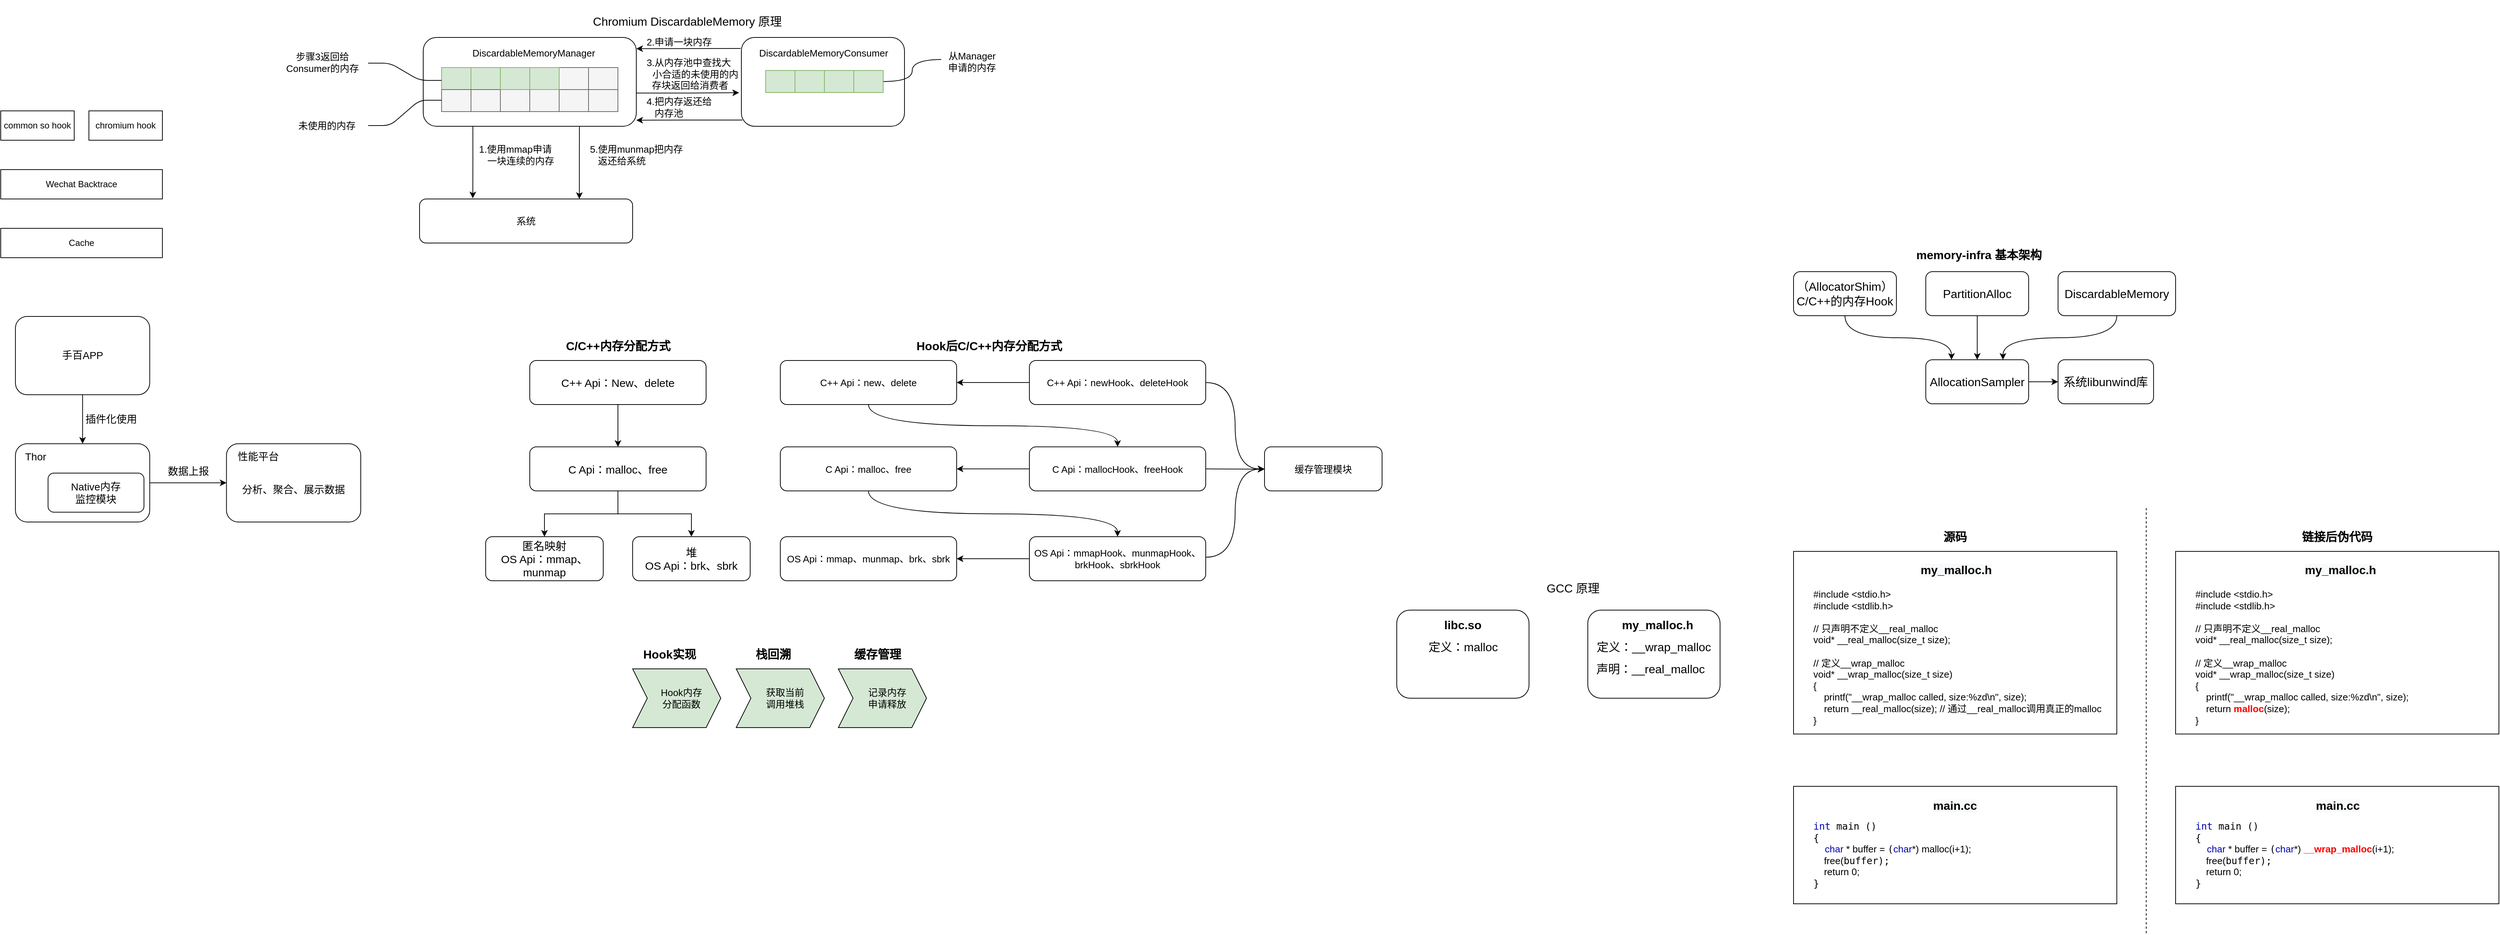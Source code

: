<mxfile version="13.9.9" type="device"><diagram id="ygAXoUKmb4n97n25YZql" name="第 1 页"><mxGraphModel dx="332" dy="210" grid="1" gridSize="10" guides="1" tooltips="1" connect="1" arrows="1" fold="1" page="1" pageScale="1" pageWidth="827" pageHeight="1169" math="0" shadow="0"><root><mxCell id="0"/><mxCell id="1" parent="0"/><mxCell id="Z7fLEayhW9dnhfxVIcKt-163" value="" style="rounded=0;whiteSpace=wrap;html=1;fontSize=16;align=center;" vertex="1" parent="1"><mxGeometry x="2800" y="840" width="440" height="248.75" as="geometry"/></mxCell><mxCell id="Z7fLEayhW9dnhfxVIcKt-1" value="Wechat Backtrace" style="rounded=0;whiteSpace=wrap;html=1;" vertex="1" parent="1"><mxGeometry x="360" y="320" width="220" height="40" as="geometry"/></mxCell><mxCell id="Z7fLEayhW9dnhfxVIcKt-2" value="common so hook" style="rounded=0;whiteSpace=wrap;html=1;" vertex="1" parent="1"><mxGeometry x="360" y="240" width="100" height="40" as="geometry"/></mxCell><mxCell id="Z7fLEayhW9dnhfxVIcKt-3" value="chromium hook" style="rounded=0;whiteSpace=wrap;html=1;" vertex="1" parent="1"><mxGeometry x="480" y="240" width="100" height="40" as="geometry"/></mxCell><mxCell id="Z7fLEayhW9dnhfxVIcKt-4" value="Cache" style="rounded=0;whiteSpace=wrap;html=1;" vertex="1" parent="1"><mxGeometry x="360" y="400" width="220" height="40" as="geometry"/></mxCell><mxCell id="Z7fLEayhW9dnhfxVIcKt-5" value="&lt;font style=&quot;font-size: 14px&quot;&gt;手百APP&lt;/font&gt;" style="rounded=1;whiteSpace=wrap;html=1;" vertex="1" parent="1"><mxGeometry x="380" y="520" width="182.778" height="106.667" as="geometry"/></mxCell><mxCell id="Z7fLEayhW9dnhfxVIcKt-6" value="" style="rounded=1;whiteSpace=wrap;html=1;" vertex="1" parent="1"><mxGeometry x="380" y="693.333" width="182.778" height="106.667" as="geometry"/></mxCell><mxCell id="Z7fLEayhW9dnhfxVIcKt-7" value="&lt;font style=&quot;font-size: 14px&quot;&gt;Thor&lt;/font&gt;" style="text;html=1;resizable=0;autosize=1;align=center;verticalAlign=middle;points=[];fillColor=none;strokeColor=none;rounded=0;" vertex="1" parent="1"><mxGeometry x="386.528" y="701.333" width="40" height="20" as="geometry"/></mxCell><mxCell id="Z7fLEayhW9dnhfxVIcKt-9" value="&lt;font style=&quot;font-size: 14px&quot;&gt;Native内存&lt;br&gt;监控模块&lt;/font&gt;" style="rounded=1;whiteSpace=wrap;html=1;" vertex="1" parent="1"><mxGeometry x="424.389" y="733.333" width="130.556" height="53.333" as="geometry"/></mxCell><mxCell id="Z7fLEayhW9dnhfxVIcKt-10" value="" style="endArrow=classic;html=1;exitX=0.5;exitY=1;exitDx=0;exitDy=0;" edge="1" parent="1" source="Z7fLEayhW9dnhfxVIcKt-5" target="Z7fLEayhW9dnhfxVIcKt-6"><mxGeometry x="380" y="520" width="50" height="50" as="geometry"><mxPoint x="706.389" y="346.667" as="sourcePoint"/><mxPoint x="771.667" y="280" as="targetPoint"/></mxGeometry></mxCell><mxCell id="Z7fLEayhW9dnhfxVIcKt-11" value="&lt;font style=&quot;font-size: 14px&quot;&gt;&lt;br&gt;分析、聚合、展示数据&lt;/font&gt;" style="rounded=1;whiteSpace=wrap;html=1;" vertex="1" parent="1"><mxGeometry x="667.222" y="693.333" width="182.778" height="106.667" as="geometry"/></mxCell><mxCell id="Z7fLEayhW9dnhfxVIcKt-12" value="" style="endArrow=classic;html=1;entryX=0;entryY=0.5;entryDx=0;entryDy=0;" edge="1" parent="1" target="Z7fLEayhW9dnhfxVIcKt-11"><mxGeometry x="380" y="520" width="50" height="50" as="geometry"><mxPoint x="562.778" y="746.667" as="sourcePoint"/><mxPoint x="484.444" y="706.667" as="targetPoint"/></mxGeometry></mxCell><mxCell id="Z7fLEayhW9dnhfxVIcKt-14" value="&lt;font style=&quot;font-size: 14px&quot;&gt;性能平台&lt;/font&gt;" style="text;html=1;resizable=0;autosize=1;align=center;verticalAlign=middle;points=[];fillColor=none;strokeColor=none;rounded=0;" vertex="1" parent="1"><mxGeometry x="675.278" y="701.333" width="70" height="20" as="geometry"/></mxCell><mxCell id="Z7fLEayhW9dnhfxVIcKt-15" value="&lt;font style=&quot;font-size: 14px&quot;&gt;插件化使用&lt;/font&gt;" style="text;html=1;resizable=0;autosize=1;align=center;verticalAlign=middle;points=[];fillColor=none;strokeColor=none;rounded=0;" vertex="1" parent="1"><mxGeometry x="465" y="650" width="90" height="20" as="geometry"/></mxCell><mxCell id="Z7fLEayhW9dnhfxVIcKt-16" value="&lt;span style=&quot;font-size: 14px&quot;&gt;数据上报&lt;/span&gt;" style="text;html=1;resizable=0;autosize=1;align=center;verticalAlign=middle;points=[];fillColor=none;strokeColor=none;rounded=0;" vertex="1" parent="1"><mxGeometry x="580" y="721.33" width="70" height="20" as="geometry"/></mxCell><mxCell id="Z7fLEayhW9dnhfxVIcKt-21" style="edgeStyle=orthogonalEdgeStyle;rounded=0;orthogonalLoop=1;jettySize=auto;html=1;exitX=0.5;exitY=1;exitDx=0;exitDy=0;" edge="1" parent="1" source="Z7fLEayhW9dnhfxVIcKt-18" target="Z7fLEayhW9dnhfxVIcKt-19"><mxGeometry relative="1" as="geometry"/></mxCell><mxCell id="Z7fLEayhW9dnhfxVIcKt-18" value="&lt;font style=&quot;font-size: 15px&quot;&gt;C++ Api：New、delete&lt;/font&gt;" style="rounded=1;whiteSpace=wrap;html=1;fontSize=13;" vertex="1" parent="1"><mxGeometry x="1080" y="580" width="240" height="60" as="geometry"/></mxCell><mxCell id="Z7fLEayhW9dnhfxVIcKt-22" style="edgeStyle=orthogonalEdgeStyle;rounded=0;orthogonalLoop=1;jettySize=auto;html=1;exitX=0.5;exitY=1;exitDx=0;exitDy=0;entryX=0.5;entryY=0;entryDx=0;entryDy=0;" edge="1" parent="1" source="Z7fLEayhW9dnhfxVIcKt-19" target="Z7fLEayhW9dnhfxVIcKt-20"><mxGeometry relative="1" as="geometry"/></mxCell><mxCell id="Z7fLEayhW9dnhfxVIcKt-19" value="&lt;font style=&quot;font-size: 15px&quot;&gt;C Api：malloc、free&lt;/font&gt;" style="rounded=1;whiteSpace=wrap;html=1;fontSize=13;" vertex="1" parent="1"><mxGeometry x="1080" y="697.66" width="240" height="60" as="geometry"/></mxCell><mxCell id="Z7fLEayhW9dnhfxVIcKt-20" value="&lt;font style=&quot;font-size: 15px&quot;&gt;匿名映射&lt;br&gt;OS Api：mmap、munmap&lt;/font&gt;" style="rounded=1;whiteSpace=wrap;html=1;fontSize=13;" vertex="1" parent="1"><mxGeometry x="1020" y="820" width="160" height="60" as="geometry"/></mxCell><mxCell id="Z7fLEayhW9dnhfxVIcKt-65" style="edgeStyle=orthogonalEdgeStyle;rounded=0;orthogonalLoop=1;jettySize=auto;html=1;exitX=0.233;exitY=0.995;exitDx=0;exitDy=0;entryX=0.25;entryY=-0.015;entryDx=0;entryDy=0;fontSize=13;exitPerimeter=0;entryPerimeter=0;" edge="1" parent="1" source="Z7fLEayhW9dnhfxVIcKt-23" target="Z7fLEayhW9dnhfxVIcKt-63"><mxGeometry relative="1" as="geometry"><Array as="points"><mxPoint x="1003" y="311"/><mxPoint x="1003" y="311"/></Array></mxGeometry></mxCell><mxCell id="Z7fLEayhW9dnhfxVIcKt-68" style="edgeStyle=orthogonalEdgeStyle;rounded=0;orthogonalLoop=1;jettySize=auto;html=1;exitX=1;exitY=0.75;exitDx=0;exitDy=0;entryX=-0.014;entryY=0.622;entryDx=0;entryDy=0;fontSize=13;entryPerimeter=0;" edge="1" parent="1" target="Z7fLEayhW9dnhfxVIcKt-56"><mxGeometry relative="1" as="geometry"><mxPoint x="1225" y="215.75" as="sourcePoint"/><mxPoint x="1360" y="215.75" as="targetPoint"/><Array as="points"><mxPoint x="1297" y="216"/></Array></mxGeometry></mxCell><mxCell id="Z7fLEayhW9dnhfxVIcKt-23" value="" style="rounded=1;whiteSpace=wrap;html=1;fontSize=13;" vertex="1" parent="1"><mxGeometry x="935" y="140" width="290" height="121" as="geometry"/></mxCell><mxCell id="Z7fLEayhW9dnhfxVIcKt-24" value="DiscardableMemoryManager" style="text;html=1;resizable=0;autosize=1;align=center;verticalAlign=middle;points=[];fillColor=none;strokeColor=none;rounded=0;fontSize=13;" vertex="1" parent="1"><mxGeometry x="995" y="151" width="180" height="20" as="geometry"/></mxCell><mxCell id="Z7fLEayhW9dnhfxVIcKt-27" value="" style="group;strokeColor=#82b366;fillColor=#d5e8d4;container=0;" vertex="1" connectable="0" parent="1"><mxGeometry x="960" y="181" width="80" height="30" as="geometry"/></mxCell><mxCell id="Z7fLEayhW9dnhfxVIcKt-28" value="" style="group" vertex="1" connectable="0" parent="1"><mxGeometry x="960" y="181" width="80" height="60" as="geometry"/></mxCell><mxCell id="Z7fLEayhW9dnhfxVIcKt-25" value="" style="rounded=0;whiteSpace=wrap;html=1;fontSize=13;fillColor=#d5e8d4;strokeColor=#82b366;" vertex="1" parent="Z7fLEayhW9dnhfxVIcKt-28"><mxGeometry width="40" height="30" as="geometry"/></mxCell><mxCell id="Z7fLEayhW9dnhfxVIcKt-26" value="" style="rounded=0;whiteSpace=wrap;html=1;fontSize=13;fillColor=#d5e8d4;strokeColor=#82b366;" vertex="1" parent="Z7fLEayhW9dnhfxVIcKt-28"><mxGeometry x="40" width="40" height="30" as="geometry"/></mxCell><mxCell id="Z7fLEayhW9dnhfxVIcKt-38" value="" style="rounded=0;whiteSpace=wrap;html=1;fontSize=13;fillColor=#d5e8d4;strokeColor=#82b366;" vertex="1" parent="Z7fLEayhW9dnhfxVIcKt-28"><mxGeometry y="30" width="40" height="30" as="geometry"/></mxCell><mxCell id="Z7fLEayhW9dnhfxVIcKt-29" value="" style="group;fillColor=#d5e8d4;strokeColor=#82b366;container=0;" vertex="1" connectable="0" parent="1"><mxGeometry x="1040" y="181" width="80" height="30" as="geometry"/></mxCell><mxCell id="Z7fLEayhW9dnhfxVIcKt-32" value="" style="group;fillColor=#f5f5f5;strokeColor=#666666;fontColor=#333333;" vertex="1" connectable="0" parent="1"><mxGeometry x="1120" y="181" width="80" height="30" as="geometry"/></mxCell><mxCell id="Z7fLEayhW9dnhfxVIcKt-33" value="" style="rounded=0;whiteSpace=wrap;html=1;fontSize=13;fillColor=#f5f5f5;strokeColor=#666666;fontColor=#333333;" vertex="1" parent="Z7fLEayhW9dnhfxVIcKt-32"><mxGeometry width="40" height="30" as="geometry"/></mxCell><mxCell id="Z7fLEayhW9dnhfxVIcKt-34" value="" style="rounded=0;whiteSpace=wrap;html=1;fontSize=13;fillColor=#f5f5f5;strokeColor=#666666;fontColor=#333333;" vertex="1" parent="Z7fLEayhW9dnhfxVIcKt-32"><mxGeometry x="40" width="40" height="30" as="geometry"/></mxCell><mxCell id="Z7fLEayhW9dnhfxVIcKt-37" value="" style="group;fillColor=#f5f5f5;strokeColor=#666666;fontColor=#333333;" vertex="1" connectable="0" parent="1"><mxGeometry x="960" y="211" width="80" height="30" as="geometry"/></mxCell><mxCell id="Z7fLEayhW9dnhfxVIcKt-39" value="" style="rounded=0;whiteSpace=wrap;html=1;fontSize=13;fillColor=#d5e8d4;strokeColor=#82b366;" vertex="1" parent="Z7fLEayhW9dnhfxVIcKt-37"><mxGeometry x="40" width="40" height="30" as="geometry"/></mxCell><mxCell id="Z7fLEayhW9dnhfxVIcKt-47" value="" style="group;fillColor=#f5f5f5;strokeColor=#666666;fontColor=#333333;" vertex="1" connectable="0" parent="1"><mxGeometry x="1040" y="211" width="80" height="30" as="geometry"/></mxCell><mxCell id="Z7fLEayhW9dnhfxVIcKt-48" value="" style="rounded=0;whiteSpace=wrap;html=1;fontSize=13;fillColor=#f5f5f5;strokeColor=#666666;fontColor=#333333;" vertex="1" parent="Z7fLEayhW9dnhfxVIcKt-47"><mxGeometry x="40" width="40" height="30" as="geometry"/></mxCell><mxCell id="Z7fLEayhW9dnhfxVIcKt-49" value="" style="group" vertex="1" connectable="0" parent="1"><mxGeometry x="1080" y="211" width="80" height="30" as="geometry"/></mxCell><mxCell id="Z7fLEayhW9dnhfxVIcKt-50" value="" style="rounded=0;whiteSpace=wrap;html=1;fontSize=13;fillColor=#d5e8d4;strokeColor=#82b366;" vertex="1" parent="Z7fLEayhW9dnhfxVIcKt-49"><mxGeometry x="40" width="40" height="30" as="geometry"/></mxCell><mxCell id="Z7fLEayhW9dnhfxVIcKt-51" value="" style="group;fillColor=#f5f5f5;strokeColor=#666666;fontColor=#333333;" vertex="1" connectable="0" parent="1"><mxGeometry x="1120" y="211" width="80" height="30" as="geometry"/></mxCell><mxCell id="Z7fLEayhW9dnhfxVIcKt-52" value="" style="rounded=0;whiteSpace=wrap;html=1;fontSize=13;fillColor=#f5f5f5;strokeColor=#666666;fontColor=#333333;" vertex="1" parent="Z7fLEayhW9dnhfxVIcKt-51"><mxGeometry x="40" width="40" height="30" as="geometry"/></mxCell><mxCell id="Z7fLEayhW9dnhfxVIcKt-53" value="" style="group;fillColor=#f5f5f5;strokeColor=#666666;fontColor=#333333;" vertex="1" connectable="0" parent="1"><mxGeometry x="1000" y="211" width="80" height="30" as="geometry"/></mxCell><mxCell id="Z7fLEayhW9dnhfxVIcKt-54" value="" style="rounded=0;whiteSpace=wrap;html=1;fontSize=13;fillColor=#f5f5f5;strokeColor=#666666;fontColor=#333333;" vertex="1" parent="Z7fLEayhW9dnhfxVIcKt-53"><mxGeometry x="40" width="40" height="30" as="geometry"/></mxCell><mxCell id="Z7fLEayhW9dnhfxVIcKt-67" style="edgeStyle=orthogonalEdgeStyle;rounded=0;orthogonalLoop=1;jettySize=auto;html=1;entryX=1;entryY=0.25;entryDx=0;entryDy=0;fontSize=13;" edge="1" parent="1"><mxGeometry relative="1" as="geometry"><mxPoint x="1367" y="155" as="sourcePoint"/><mxPoint x="1225" y="155.25" as="targetPoint"/><Array as="points"><mxPoint x="1225" y="155"/></Array></mxGeometry></mxCell><mxCell id="Z7fLEayhW9dnhfxVIcKt-73" style="edgeStyle=orthogonalEdgeStyle;rounded=0;orthogonalLoop=1;jettySize=auto;html=1;exitX=0.006;exitY=0.93;exitDx=0;exitDy=0;entryX=1;entryY=0.75;entryDx=0;entryDy=0;fontSize=13;exitPerimeter=0;" edge="1" parent="1" source="Z7fLEayhW9dnhfxVIcKt-56"><mxGeometry relative="1" as="geometry"><mxPoint x="1361" y="252.75" as="sourcePoint"/><mxPoint x="1225" y="252.75" as="targetPoint"/><Array as="points"><mxPoint x="1297" y="253"/></Array></mxGeometry></mxCell><mxCell id="Z7fLEayhW9dnhfxVIcKt-56" value="" style="rounded=1;whiteSpace=wrap;html=1;fontSize=13;" vertex="1" parent="1"><mxGeometry x="1368" y="140" width="222" height="121" as="geometry"/></mxCell><mxCell id="Z7fLEayhW9dnhfxVIcKt-30" value="" style="rounded=0;whiteSpace=wrap;html=1;fontSize=13;fillColor=#d5e8d4;strokeColor=#82b366;" vertex="1" parent="1"><mxGeometry x="1040" y="181" width="40" height="30" as="geometry"/></mxCell><mxCell id="Z7fLEayhW9dnhfxVIcKt-31" value="" style="rounded=0;whiteSpace=wrap;html=1;fontSize=13;fillColor=#d5e8d4;strokeColor=#82b366;" vertex="1" parent="1"><mxGeometry x="1080" y="181" width="40" height="30" as="geometry"/></mxCell><mxCell id="Z7fLEayhW9dnhfxVIcKt-76" style="edgeStyle=orthogonalEdgeStyle;rounded=0;orthogonalLoop=1;jettySize=auto;html=1;exitX=0.75;exitY=0;exitDx=0;exitDy=0;entryX=0.733;entryY=1.005;entryDx=0;entryDy=0;entryPerimeter=0;fontSize=13;endArrow=none;endFill=0;startArrow=classic;startFill=1;" edge="1" parent="1" source="Z7fLEayhW9dnhfxVIcKt-63" target="Z7fLEayhW9dnhfxVIcKt-23"><mxGeometry relative="1" as="geometry"/></mxCell><mxCell id="Z7fLEayhW9dnhfxVIcKt-63" value="系统" style="rounded=1;whiteSpace=wrap;html=1;fontSize=13;" vertex="1" parent="1"><mxGeometry x="930" y="360" width="290" height="60" as="geometry"/></mxCell><mxCell id="Z7fLEayhW9dnhfxVIcKt-66" value="1.&lt;span style=&quot;text-align: left&quot;&gt;使用mmap申请&lt;br&gt;&amp;nbsp; &amp;nbsp; 一块连续的内存&lt;/span&gt;" style="text;html=1;resizable=0;autosize=1;align=center;verticalAlign=middle;points=[];fillColor=none;strokeColor=none;rounded=0;fontSize=13;" vertex="1" parent="1"><mxGeometry x="1000" y="280" width="120" height="40" as="geometry"/></mxCell><mxCell id="Z7fLEayhW9dnhfxVIcKt-69" value="2.申请一块内存" style="text;html=1;resizable=0;autosize=1;align=center;verticalAlign=middle;points=[];fillColor=none;strokeColor=none;rounded=0;fontSize=13;" vertex="1" parent="1"><mxGeometry x="1233" y="136" width="100" height="20" as="geometry"/></mxCell><mxCell id="Z7fLEayhW9dnhfxVIcKt-71" value="DiscardableMemoryConsumer" style="text;html=1;strokeColor=none;fillColor=none;align=center;verticalAlign=middle;whiteSpace=wrap;rounded=0;fontSize=13;" vertex="1" parent="1"><mxGeometry x="1460" y="151" width="40" height="20" as="geometry"/></mxCell><mxCell id="Z7fLEayhW9dnhfxVIcKt-72" value="3.从内存池中查找大&lt;br&gt;&amp;nbsp; &amp;nbsp; &amp;nbsp;小合适的未使用的内&lt;br&gt;&amp;nbsp;存块返回给消费者" style="text;html=1;resizable=0;autosize=1;align=center;verticalAlign=middle;points=[];fillColor=none;strokeColor=none;rounded=0;fontSize=13;" vertex="1" parent="1"><mxGeometry x="1221" y="165" width="150" height="50" as="geometry"/></mxCell><mxCell id="Z7fLEayhW9dnhfxVIcKt-75" value="4.把内存返还给&lt;br&gt;&amp;nbsp; &amp;nbsp;内存池" style="text;html=1;strokeColor=none;fillColor=none;align=left;verticalAlign=middle;whiteSpace=wrap;rounded=0;fontSize=13;" vertex="1" parent="1"><mxGeometry x="1237" y="220" width="130" height="30" as="geometry"/></mxCell><mxCell id="Z7fLEayhW9dnhfxVIcKt-77" value="5.&lt;span&gt;使用munmap把内存&lt;br&gt;&amp;nbsp; &amp;nbsp;返还给系统&lt;br&gt;&lt;/span&gt;" style="text;html=1;resizable=0;autosize=1;align=left;verticalAlign=middle;points=[];fillColor=none;strokeColor=none;rounded=0;fontSize=13;" vertex="1" parent="1"><mxGeometry x="1160" y="280" width="140" height="40" as="geometry"/></mxCell><mxCell id="Z7fLEayhW9dnhfxVIcKt-78" value="" style="endArrow=none;html=1;fontSize=13;entryX=0;entryY=0.75;entryDx=0;entryDy=0;edgeStyle=entityRelationEdgeStyle;" edge="1" parent="1"><mxGeometry width="50" height="50" relative="1" as="geometry"><mxPoint x="860" y="175" as="sourcePoint"/><mxPoint x="960" y="198.5" as="targetPoint"/></mxGeometry></mxCell><mxCell id="Z7fLEayhW9dnhfxVIcKt-79" value="步骤3返回给Consumer的内存" style="text;html=1;strokeColor=none;fillColor=none;align=center;verticalAlign=middle;whiteSpace=wrap;rounded=0;fontSize=13;" vertex="1" parent="1"><mxGeometry x="743" y="164" width="110" height="20" as="geometry"/></mxCell><mxCell id="Z7fLEayhW9dnhfxVIcKt-81" value="" style="endArrow=none;html=1;fontSize=13;edgeStyle=entityRelationEdgeStyle;" edge="1" parent="1"><mxGeometry width="50" height="50" relative="1" as="geometry"><mxPoint x="860" y="260" as="sourcePoint"/><mxPoint x="960" y="225.5" as="targetPoint"/></mxGeometry></mxCell><mxCell id="Z7fLEayhW9dnhfxVIcKt-82" value="未使用的内存" style="text;html=1;strokeColor=none;fillColor=none;align=center;verticalAlign=middle;whiteSpace=wrap;rounded=0;fontSize=13;" vertex="1" parent="1"><mxGeometry x="749" y="250" width="110" height="20" as="geometry"/></mxCell><mxCell id="Z7fLEayhW9dnhfxVIcKt-89" value="" style="endArrow=none;html=1;fontSize=13;entryX=1;entryY=0.5;entryDx=0;entryDy=0;edgeStyle=orthogonalEdgeStyle;elbow=vertical;curved=1;" edge="1" parent="1" target="Z7fLEayhW9dnhfxVIcKt-86"><mxGeometry width="50" height="50" relative="1" as="geometry"><mxPoint x="1640" y="170" as="sourcePoint"/><mxPoint x="1260" y="250" as="targetPoint"/></mxGeometry></mxCell><mxCell id="Z7fLEayhW9dnhfxVIcKt-83" value="" style="rounded=0;whiteSpace=wrap;html=1;fontSize=13;fillColor=#d5e8d4;strokeColor=#82b366;" vertex="1" parent="1"><mxGeometry x="1401" y="185" width="40" height="30" as="geometry"/></mxCell><mxCell id="Z7fLEayhW9dnhfxVIcKt-84" value="" style="rounded=0;whiteSpace=wrap;html=1;fontSize=13;fillColor=#d5e8d4;strokeColor=#82b366;" vertex="1" parent="1"><mxGeometry x="1441" y="185" width="40" height="30" as="geometry"/></mxCell><mxCell id="Z7fLEayhW9dnhfxVIcKt-85" value="" style="rounded=0;whiteSpace=wrap;html=1;fontSize=13;fillColor=#d5e8d4;strokeColor=#82b366;" vertex="1" parent="1"><mxGeometry x="1481" y="185" width="40" height="30" as="geometry"/></mxCell><mxCell id="Z7fLEayhW9dnhfxVIcKt-86" value="" style="rounded=0;whiteSpace=wrap;html=1;fontSize=13;fillColor=#d5e8d4;strokeColor=#82b366;" vertex="1" parent="1"><mxGeometry x="1521" y="185" width="40" height="30" as="geometry"/></mxCell><mxCell id="Z7fLEayhW9dnhfxVIcKt-90" value="从Manager&lt;br&gt;申请的内存" style="text;html=1;strokeColor=none;fillColor=none;align=center;verticalAlign=middle;whiteSpace=wrap;rounded=0;fontSize=13;" vertex="1" parent="1"><mxGeometry x="1634" y="163" width="96" height="20" as="geometry"/></mxCell><mxCell id="Z7fLEayhW9dnhfxVIcKt-102" style="edgeStyle=orthogonalEdgeStyle;curved=1;rounded=0;orthogonalLoop=1;jettySize=auto;html=1;exitX=0.5;exitY=1;exitDx=0;exitDy=0;startArrow=none;startFill=0;endArrow=classic;endFill=1;fontSize=13;" edge="1" parent="1" source="Z7fLEayhW9dnhfxVIcKt-93" target="Z7fLEayhW9dnhfxVIcKt-98"><mxGeometry relative="1" as="geometry"/></mxCell><mxCell id="Z7fLEayhW9dnhfxVIcKt-93" value="C++ Api：new、delete" style="rounded=1;whiteSpace=wrap;html=1;fontSize=13;" vertex="1" parent="1"><mxGeometry x="1421" y="580" width="240" height="60" as="geometry"/></mxCell><mxCell id="Z7fLEayhW9dnhfxVIcKt-104" style="edgeStyle=orthogonalEdgeStyle;curved=1;rounded=0;orthogonalLoop=1;jettySize=auto;html=1;exitX=0.5;exitY=1;exitDx=0;exitDy=0;startArrow=none;startFill=0;endArrow=classic;endFill=1;fontSize=13;" edge="1" parent="1" source="Z7fLEayhW9dnhfxVIcKt-95" target="Z7fLEayhW9dnhfxVIcKt-99"><mxGeometry relative="1" as="geometry"/></mxCell><mxCell id="Z7fLEayhW9dnhfxVIcKt-95" value="C Api：malloc、free" style="rounded=1;whiteSpace=wrap;html=1;fontSize=13;" vertex="1" parent="1"><mxGeometry x="1421" y="697.66" width="240" height="60" as="geometry"/></mxCell><mxCell id="Z7fLEayhW9dnhfxVIcKt-96" value="OS Api：mmap、munmap、brk、sbrk" style="rounded=1;whiteSpace=wrap;html=1;fontSize=13;" vertex="1" parent="1"><mxGeometry x="1421" y="820" width="240" height="60" as="geometry"/></mxCell><mxCell id="Z7fLEayhW9dnhfxVIcKt-101" style="edgeStyle=orthogonalEdgeStyle;curved=1;rounded=0;orthogonalLoop=1;jettySize=auto;html=1;exitX=0;exitY=0.5;exitDx=0;exitDy=0;startArrow=none;startFill=0;endArrow=classic;endFill=1;fontSize=13;entryX=1;entryY=0.5;entryDx=0;entryDy=0;" edge="1" parent="1" source="Z7fLEayhW9dnhfxVIcKt-97" target="Z7fLEayhW9dnhfxVIcKt-93"><mxGeometry relative="1" as="geometry"><mxPoint x="1700" y="616" as="targetPoint"/></mxGeometry></mxCell><mxCell id="Z7fLEayhW9dnhfxVIcKt-189" style="edgeStyle=orthogonalEdgeStyle;curved=1;rounded=0;orthogonalLoop=1;jettySize=auto;html=1;exitX=1;exitY=0.5;exitDx=0;exitDy=0;entryX=0;entryY=0.5;entryDx=0;entryDy=0;startArrow=none;startFill=0;endArrow=classic;endFill=1;fontSize=16;" edge="1" parent="1" source="Z7fLEayhW9dnhfxVIcKt-97" target="Z7fLEayhW9dnhfxVIcKt-188"><mxGeometry relative="1" as="geometry"/></mxCell><mxCell id="Z7fLEayhW9dnhfxVIcKt-97" value="C++ Api：newHook、deleteHook" style="rounded=1;whiteSpace=wrap;html=1;fontSize=13;" vertex="1" parent="1"><mxGeometry x="1760" y="580" width="240" height="60" as="geometry"/></mxCell><mxCell id="Z7fLEayhW9dnhfxVIcKt-103" style="edgeStyle=orthogonalEdgeStyle;curved=1;rounded=0;orthogonalLoop=1;jettySize=auto;html=1;exitX=0;exitY=0.5;exitDx=0;exitDy=0;entryX=1;entryY=0.5;entryDx=0;entryDy=0;startArrow=none;startFill=0;endArrow=classic;endFill=1;fontSize=13;" edge="1" parent="1" source="Z7fLEayhW9dnhfxVIcKt-98" target="Z7fLEayhW9dnhfxVIcKt-95"><mxGeometry relative="1" as="geometry"/></mxCell><mxCell id="Z7fLEayhW9dnhfxVIcKt-190" style="edgeStyle=orthogonalEdgeStyle;curved=1;rounded=0;orthogonalLoop=1;jettySize=auto;html=1;exitX=1;exitY=0.5;exitDx=0;exitDy=0;startArrow=none;startFill=0;endArrow=classic;endFill=1;fontSize=16;" edge="1" parent="1" source="Z7fLEayhW9dnhfxVIcKt-98"><mxGeometry relative="1" as="geometry"><mxPoint x="2080" y="728" as="targetPoint"/></mxGeometry></mxCell><mxCell id="Z7fLEayhW9dnhfxVIcKt-98" value="C Api：mallocHook、freeHook" style="rounded=1;whiteSpace=wrap;html=1;fontSize=13;" vertex="1" parent="1"><mxGeometry x="1760" y="697.66" width="240" height="60" as="geometry"/></mxCell><mxCell id="Z7fLEayhW9dnhfxVIcKt-105" style="edgeStyle=orthogonalEdgeStyle;curved=1;rounded=0;orthogonalLoop=1;jettySize=auto;html=1;exitX=0;exitY=0.5;exitDx=0;exitDy=0;entryX=1;entryY=0.5;entryDx=0;entryDy=0;startArrow=none;startFill=0;endArrow=classic;endFill=1;fontSize=13;" edge="1" parent="1" source="Z7fLEayhW9dnhfxVIcKt-99" target="Z7fLEayhW9dnhfxVIcKt-96"><mxGeometry relative="1" as="geometry"/></mxCell><mxCell id="Z7fLEayhW9dnhfxVIcKt-191" style="edgeStyle=orthogonalEdgeStyle;rounded=0;orthogonalLoop=1;jettySize=auto;html=1;exitX=1;exitY=0.5;exitDx=0;exitDy=0;startArrow=none;startFill=0;endArrow=classic;endFill=1;fontSize=16;curved=1;entryX=0;entryY=0.539;entryDx=0;entryDy=0;entryPerimeter=0;" edge="1" parent="1"><mxGeometry relative="1" as="geometry"><mxPoint x="2080" y="728.0" as="targetPoint"/><mxPoint x="2000" y="848" as="sourcePoint"/><Array as="points"><mxPoint x="2040" y="848"/><mxPoint x="2040" y="728"/></Array></mxGeometry></mxCell><mxCell id="Z7fLEayhW9dnhfxVIcKt-99" value="OS Api：mmapHook、munmapHook、brkHook、sbrkHook" style="rounded=1;whiteSpace=wrap;html=1;fontSize=13;" vertex="1" parent="1"><mxGeometry x="1760" y="820" width="240" height="60" as="geometry"/></mxCell><mxCell id="Z7fLEayhW9dnhfxVIcKt-109" value="&lt;br&gt;C/C++内存分配方式" style="text;html=1;resizable=0;autosize=1;align=center;verticalAlign=middle;points=[];fillColor=none;strokeColor=none;rounded=0;fontSize=16;fontStyle=1" vertex="1" parent="1"><mxGeometry x="1120" y="530" width="160" height="40" as="geometry"/></mxCell><mxCell id="Z7fLEayhW9dnhfxVIcKt-110" value="Hook后C/C++内存分配方式" style="text;html=1;resizable=0;autosize=1;align=center;verticalAlign=middle;points=[];fillColor=none;strokeColor=none;rounded=0;fontSize=16;fontStyle=1" vertex="1" parent="1"><mxGeometry x="1600" y="550" width="210" height="20" as="geometry"/></mxCell><mxCell id="Z7fLEayhW9dnhfxVIcKt-118" value="" style="group" vertex="1" connectable="0" parent="1"><mxGeometry x="1220" y="1000" width="400" height="80" as="geometry"/></mxCell><mxCell id="Z7fLEayhW9dnhfxVIcKt-112" value="" style="shape=step;perimeter=stepPerimeter;whiteSpace=wrap;html=1;fixedSize=1;fillColor=#D5E8D4;fontSize=13;align=left;" vertex="1" parent="Z7fLEayhW9dnhfxVIcKt-118"><mxGeometry width="120" height="80" as="geometry"/></mxCell><mxCell id="Z7fLEayhW9dnhfxVIcKt-113" value="Hook内存&lt;br&gt;分配函数" style="text;html=1;resizable=0;autosize=1;align=center;verticalAlign=middle;points=[];fillColor=none;strokeColor=none;rounded=0;fontSize=13;" vertex="1" parent="Z7fLEayhW9dnhfxVIcKt-118"><mxGeometry x="31" y="20" width="70" height="40" as="geometry"/></mxCell><mxCell id="Z7fLEayhW9dnhfxVIcKt-114" value="" style="shape=step;perimeter=stepPerimeter;whiteSpace=wrap;html=1;fixedSize=1;fillColor=#D5E8D4;fontSize=13;align=left;" vertex="1" parent="Z7fLEayhW9dnhfxVIcKt-118"><mxGeometry x="141" width="120" height="80" as="geometry"/></mxCell><mxCell id="Z7fLEayhW9dnhfxVIcKt-115" value="获取当前&lt;br&gt;调用堆栈" style="text;html=1;resizable=0;autosize=1;align=center;verticalAlign=middle;points=[];fillColor=none;strokeColor=none;rounded=0;fontSize=13;" vertex="1" parent="Z7fLEayhW9dnhfxVIcKt-118"><mxGeometry x="172" y="20" width="70" height="40" as="geometry"/></mxCell><mxCell id="Z7fLEayhW9dnhfxVIcKt-116" value="" style="shape=step;perimeter=stepPerimeter;whiteSpace=wrap;html=1;fixedSize=1;fillColor=#D5E8D4;fontSize=13;align=left;" vertex="1" parent="Z7fLEayhW9dnhfxVIcKt-118"><mxGeometry x="280" width="120" height="80" as="geometry"/></mxCell><mxCell id="Z7fLEayhW9dnhfxVIcKt-117" value="记录内存&lt;br&gt;申请释放" style="text;html=1;resizable=0;autosize=1;align=center;verticalAlign=middle;points=[];fillColor=none;strokeColor=none;rounded=0;fontSize=13;" vertex="1" parent="Z7fLEayhW9dnhfxVIcKt-118"><mxGeometry x="311" y="20" width="70" height="40" as="geometry"/></mxCell><mxCell id="Z7fLEayhW9dnhfxVIcKt-121" value="&lt;font style=&quot;font-size: 15px&quot;&gt;堆&lt;br&gt;OS Api：&lt;span style=&quot;font-family: &amp;#34;helvetica&amp;#34;&quot;&gt;brk、sbrk&lt;/span&gt;&lt;/font&gt;" style="rounded=1;whiteSpace=wrap;html=1;fontSize=13;" vertex="1" parent="1"><mxGeometry x="1220" y="820" width="160" height="60" as="geometry"/></mxCell><mxCell id="Z7fLEayhW9dnhfxVIcKt-122" style="edgeStyle=orthogonalEdgeStyle;rounded=0;orthogonalLoop=1;jettySize=auto;html=1;exitX=0.5;exitY=1;exitDx=0;exitDy=0;entryX=0.5;entryY=0;entryDx=0;entryDy=0;" edge="1" parent="1" source="Z7fLEayhW9dnhfxVIcKt-19" target="Z7fLEayhW9dnhfxVIcKt-121"><mxGeometry relative="1" as="geometry"><mxPoint x="1210" y="767.66" as="sourcePoint"/><mxPoint x="1090" y="830" as="targetPoint"/></mxGeometry></mxCell><mxCell id="Z7fLEayhW9dnhfxVIcKt-123" value="&lt;br&gt;Hook实现" style="text;html=1;resizable=0;autosize=1;align=center;verticalAlign=middle;points=[];fillColor=none;strokeColor=none;rounded=0;fontSize=16;fontStyle=1" vertex="1" parent="1"><mxGeometry x="1225" y="950" width="90" height="40" as="geometry"/></mxCell><mxCell id="Z7fLEayhW9dnhfxVIcKt-124" value="&lt;br&gt;栈回溯" style="text;html=1;resizable=0;autosize=1;align=center;verticalAlign=middle;points=[];fillColor=none;strokeColor=none;rounded=0;fontSize=16;fontStyle=1" vertex="1" parent="1"><mxGeometry x="1381" y="950" width="60" height="40" as="geometry"/></mxCell><mxCell id="Z7fLEayhW9dnhfxVIcKt-125" value="缓存管理" style="text;html=1;resizable=0;autosize=1;align=center;verticalAlign=middle;points=[];fillColor=none;strokeColor=none;rounded=0;fontSize=16;fontStyle=1" vertex="1" parent="1"><mxGeometry x="1513" y="970" width="80" height="20" as="geometry"/></mxCell><mxCell id="Z7fLEayhW9dnhfxVIcKt-127" value="&amp;nbsp;" style="text;html=1;strokeColor=none;fillColor=none;align=center;verticalAlign=middle;whiteSpace=wrap;rounded=0;fontSize=16;" vertex="1" parent="1"><mxGeometry x="1181" y="880" width="40" height="20" as="geometry"/></mxCell><mxCell id="Z7fLEayhW9dnhfxVIcKt-128" value="&lt;br&gt;Chromium DiscardableMemory 原理" style="text;html=1;strokeColor=none;fillColor=none;align=center;verticalAlign=middle;whiteSpace=wrap;rounded=0;fontSize=16;" vertex="1" parent="1"><mxGeometry x="1160" y="98" width="269" height="20" as="geometry"/></mxCell><mxCell id="Z7fLEayhW9dnhfxVIcKt-129" value="&amp;nbsp;" style="text;html=1;strokeColor=none;fillColor=none;align=center;verticalAlign=middle;whiteSpace=wrap;rounded=0;fontSize=16;" vertex="1" parent="1"><mxGeometry x="1266" y="420" width="40" height="20" as="geometry"/></mxCell><mxCell id="Z7fLEayhW9dnhfxVIcKt-143" style="edgeStyle=orthogonalEdgeStyle;curved=1;rounded=0;orthogonalLoop=1;jettySize=auto;html=1;exitX=1;exitY=0.5;exitDx=0;exitDy=0;entryX=0;entryY=0.5;entryDx=0;entryDy=0;startArrow=none;startFill=0;endArrow=classic;endFill=1;fontSize=16;" edge="1" parent="1" source="Z7fLEayhW9dnhfxVIcKt-130" target="Z7fLEayhW9dnhfxVIcKt-142"><mxGeometry relative="1" as="geometry"/></mxCell><mxCell id="Z7fLEayhW9dnhfxVIcKt-130" value="AllocationSampler" style="rounded=1;whiteSpace=wrap;html=1;fontSize=16;align=center;" vertex="1" parent="1"><mxGeometry x="2980" y="579" width="140" height="60" as="geometry"/></mxCell><mxCell id="Z7fLEayhW9dnhfxVIcKt-136" style="edgeStyle=orthogonalEdgeStyle;curved=1;rounded=0;orthogonalLoop=1;jettySize=auto;html=1;exitX=0.5;exitY=1;exitDx=0;exitDy=0;entryX=0.25;entryY=0;entryDx=0;entryDy=0;startArrow=none;startFill=0;endArrow=classic;endFill=1;fontSize=16;" edge="1" parent="1" source="Z7fLEayhW9dnhfxVIcKt-131" target="Z7fLEayhW9dnhfxVIcKt-130"><mxGeometry relative="1" as="geometry"/></mxCell><mxCell id="Z7fLEayhW9dnhfxVIcKt-131" value="（AllocatorShim）&lt;br&gt;C/C++的内存Hook" style="rounded=1;whiteSpace=wrap;html=1;fontSize=16;align=center;" vertex="1" parent="1"><mxGeometry x="2800" y="459" width="140" height="60" as="geometry"/></mxCell><mxCell id="Z7fLEayhW9dnhfxVIcKt-137" style="edgeStyle=orthogonalEdgeStyle;curved=1;rounded=0;orthogonalLoop=1;jettySize=auto;html=1;exitX=0.5;exitY=1;exitDx=0;exitDy=0;entryX=0.5;entryY=0;entryDx=0;entryDy=0;startArrow=none;startFill=0;endArrow=classic;endFill=1;fontSize=16;" edge="1" parent="1" source="Z7fLEayhW9dnhfxVIcKt-134" target="Z7fLEayhW9dnhfxVIcKt-130"><mxGeometry relative="1" as="geometry"/></mxCell><mxCell id="Z7fLEayhW9dnhfxVIcKt-134" value="PartitionAlloc" style="rounded=1;whiteSpace=wrap;html=1;fontSize=16;align=center;" vertex="1" parent="1"><mxGeometry x="2980" y="459" width="140" height="60" as="geometry"/></mxCell><mxCell id="Z7fLEayhW9dnhfxVIcKt-139" style="edgeStyle=orthogonalEdgeStyle;curved=1;rounded=0;orthogonalLoop=1;jettySize=auto;html=1;exitX=0.5;exitY=1;exitDx=0;exitDy=0;entryX=0.75;entryY=0;entryDx=0;entryDy=0;startArrow=none;startFill=0;endArrow=classic;endFill=1;fontSize=16;" edge="1" parent="1" source="Z7fLEayhW9dnhfxVIcKt-138" target="Z7fLEayhW9dnhfxVIcKt-130"><mxGeometry relative="1" as="geometry"/></mxCell><mxCell id="Z7fLEayhW9dnhfxVIcKt-138" value="DiscardableMemory" style="rounded=1;whiteSpace=wrap;html=1;fontSize=16;align=center;" vertex="1" parent="1"><mxGeometry x="3160" y="459" width="160" height="60" as="geometry"/></mxCell><mxCell id="Z7fLEayhW9dnhfxVIcKt-140" value="&lt;br&gt;memory-infra 基本架构" style="text;html=1;resizable=0;autosize=1;align=center;verticalAlign=middle;points=[];fillColor=none;strokeColor=none;rounded=0;fontSize=16;fontStyle=1" vertex="1" parent="1"><mxGeometry x="2957" y="406" width="190" height="40" as="geometry"/></mxCell><mxCell id="Z7fLEayhW9dnhfxVIcKt-141" value="&amp;nbsp;&amp;nbsp;" style="text;html=1;strokeColor=none;fillColor=none;align=center;verticalAlign=middle;whiteSpace=wrap;rounded=0;fontSize=16;" vertex="1" parent="1"><mxGeometry x="3040" y="640" width="40" height="20" as="geometry"/></mxCell><mxCell id="Z7fLEayhW9dnhfxVIcKt-142" value="系统libunwind库" style="rounded=1;whiteSpace=wrap;html=1;fontSize=16;align=center;" vertex="1" parent="1"><mxGeometry x="3160" y="579" width="130" height="60" as="geometry"/></mxCell><mxCell id="Z7fLEayhW9dnhfxVIcKt-144" value="" style="rounded=1;whiteSpace=wrap;html=1;fontSize=16;align=center;" vertex="1" parent="1"><mxGeometry x="2260" y="920" width="180" height="120" as="geometry"/></mxCell><mxCell id="Z7fLEayhW9dnhfxVIcKt-147" value="libc.so" style="text;html=1;strokeColor=none;fillColor=none;align=center;verticalAlign=middle;whiteSpace=wrap;rounded=0;fontSize=16;fontStyle=1" vertex="1" parent="1"><mxGeometry x="2330" y="930" width="40" height="20" as="geometry"/></mxCell><mxCell id="Z7fLEayhW9dnhfxVIcKt-148" value="定义：malloc" style="text;html=1;strokeColor=none;fillColor=none;align=center;verticalAlign=middle;whiteSpace=wrap;rounded=0;fontSize=16;" vertex="1" parent="1"><mxGeometry x="2277.5" y="960" width="145" height="20" as="geometry"/></mxCell><mxCell id="Z7fLEayhW9dnhfxVIcKt-146" value="" style="rounded=1;whiteSpace=wrap;html=1;fontSize=16;align=center;" vertex="1" parent="1"><mxGeometry x="2520" y="920" width="180" height="120" as="geometry"/></mxCell><mxCell id="Z7fLEayhW9dnhfxVIcKt-149" value="定义：__wrap_malloc" style="text;html=1;strokeColor=none;fillColor=none;align=center;verticalAlign=middle;whiteSpace=wrap;rounded=0;fontSize=16;" vertex="1" parent="1"><mxGeometry x="2525" y="960" width="170" height="20" as="geometry"/></mxCell><mxCell id="Z7fLEayhW9dnhfxVIcKt-150" value="my_malloc.h" style="text;html=1;strokeColor=none;fillColor=none;align=center;verticalAlign=middle;whiteSpace=wrap;rounded=0;fontSize=16;fontStyle=1" vertex="1" parent="1"><mxGeometry x="2595" y="930" width="40" height="20" as="geometry"/></mxCell><mxCell id="Z7fLEayhW9dnhfxVIcKt-151" value="声明：__real_malloc" style="text;html=1;strokeColor=none;fillColor=none;align=center;verticalAlign=middle;whiteSpace=wrap;rounded=0;fontSize=16;" vertex="1" parent="1"><mxGeometry x="2528.5" y="990" width="153" height="20" as="geometry"/></mxCell><mxCell id="Z7fLEayhW9dnhfxVIcKt-153" value="GCC 原理" style="text;html=1;strokeColor=none;fillColor=none;align=center;verticalAlign=middle;whiteSpace=wrap;rounded=0;fontSize=16;" vertex="1" parent="1"><mxGeometry x="2450" y="880" width="100" height="20" as="geometry"/></mxCell><mxCell id="Z7fLEayhW9dnhfxVIcKt-158" value="&lt;span style=&quot;font-size: 13px; font-style: normal; font-weight: 400; letter-spacing: normal; text-indent: 0px; text-transform: none; word-spacing: 0px; background-color: rgb(255, 255, 255); display: inline; float: none;&quot;&gt;#include &amp;lt;stdio.h&amp;gt;&lt;/span&gt;&lt;br style=&quot;box-sizing: border-box; outline: 0px; overflow-wrap: break-word; font-size: 13px; font-style: normal; font-weight: 400; letter-spacing: normal; text-indent: 0px; text-transform: none; word-spacing: 0px; background-color: rgb(255, 255, 255);&quot;&gt;&lt;span style=&quot;font-size: 13px; font-style: normal; font-weight: 400; letter-spacing: normal; text-indent: 0px; text-transform: none; word-spacing: 0px; background-color: rgb(255, 255, 255); display: inline; float: none;&quot;&gt;#include &amp;lt;stdlib.h&amp;gt;&lt;br style=&quot;font-size: 13px;&quot;&gt;&lt;br style=&quot;font-size: 13px;&quot;&gt;&lt;/span&gt;&lt;span style=&quot;background-color: rgb(255, 255, 255); font-size: 13px;&quot;&gt;// 只声明不定义__real_malloc&lt;/span&gt;&lt;br style=&quot;box-sizing: border-box; outline: 0px; overflow-wrap: break-word; font-size: 13px; font-style: normal; font-weight: 400; letter-spacing: normal; text-indent: 0px; text-transform: none; word-spacing: 0px; background-color: rgb(255, 255, 255);&quot;&gt;&lt;span style=&quot;font-size: 13px; font-style: normal; font-weight: 400; letter-spacing: normal; text-indent: 0px; text-transform: none; word-spacing: 0px; background-color: rgb(255, 255, 255); display: inline; float: none;&quot;&gt;void* __real_malloc(size_t size);&amp;nbsp;&lt;br style=&quot;font-size: 13px;&quot;&gt;&lt;/span&gt;&lt;br style=&quot;font-size: 13px;&quot;&gt;&lt;span style=&quot;background-color: rgb(255, 255, 255); font-size: 13px;&quot;&gt;// 定义__wrap_malloc&lt;/span&gt;&lt;br style=&quot;box-sizing: border-box; outline: 0px; overflow-wrap: break-word; font-size: 13px; font-style: normal; font-weight: 400; letter-spacing: normal; text-indent: 0px; text-transform: none; word-spacing: 0px; background-color: rgb(255, 255, 255);&quot;&gt;&lt;span style=&quot;font-size: 13px; font-style: normal; font-weight: 400; letter-spacing: normal; text-indent: 0px; text-transform: none; word-spacing: 0px; background-color: rgb(255, 255, 255); display: inline; float: none;&quot;&gt;void* __wrap_malloc(size_t size)&lt;/span&gt;&lt;br style=&quot;box-sizing: border-box; outline: 0px; overflow-wrap: break-word; font-size: 13px; font-style: normal; font-weight: 400; letter-spacing: normal; text-indent: 0px; text-transform: none; word-spacing: 0px; background-color: rgb(255, 255, 255);&quot;&gt;&lt;span style=&quot;font-size: 13px; font-style: normal; font-weight: 400; letter-spacing: normal; text-indent: 0px; text-transform: none; word-spacing: 0px; background-color: rgb(255, 255, 255); display: inline; float: none;&quot;&gt;{&lt;/span&gt;&lt;br style=&quot;box-sizing: border-box; outline: 0px; overflow-wrap: break-word; font-size: 13px; font-style: normal; font-weight: 400; letter-spacing: normal; text-indent: 0px; text-transform: none; word-spacing: 0px; background-color: rgb(255, 255, 255);&quot;&gt;&lt;span style=&quot;font-size: 13px; font-style: normal; font-weight: 400; letter-spacing: normal; text-indent: 0px; text-transform: none; word-spacing: 0px; background-color: rgb(255, 255, 255); display: inline; float: none;&quot;&gt;&amp;nbsp;&amp;nbsp;&amp;nbsp; printf(&quot;__wrap_malloc called, size:%zd\n&quot;, size);&amp;nbsp;&lt;/span&gt;&lt;br style=&quot;box-sizing: border-box; outline: 0px; overflow-wrap: break-word; font-size: 13px; font-style: normal; font-weight: 400; letter-spacing: normal; text-indent: 0px; text-transform: none; word-spacing: 0px; background-color: rgb(255, 255, 255);&quot;&gt;&lt;span style=&quot;font-size: 13px; font-style: normal; font-weight: 400; letter-spacing: normal; text-indent: 0px; text-transform: none; word-spacing: 0px; background-color: rgb(255, 255, 255); display: inline; float: none;&quot;&gt;&amp;nbsp;&amp;nbsp;&amp;nbsp; return __real_malloc(size); // 通过__real_malloc调用真正的malloc&lt;/span&gt;&lt;br style=&quot;box-sizing: border-box; outline: 0px; overflow-wrap: break-word; font-size: 13px; font-style: normal; font-weight: 400; letter-spacing: normal; text-indent: 0px; text-transform: none; word-spacing: 0px; background-color: rgb(255, 255, 255);&quot;&gt;&lt;span style=&quot;font-size: 13px; font-style: normal; font-weight: 400; letter-spacing: normal; text-indent: 0px; text-transform: none; word-spacing: 0px; background-color: rgb(255, 255, 255); display: inline; float: none;&quot;&gt;}&lt;br style=&quot;font-size: 13px;&quot;&gt;&lt;br style=&quot;font-size: 13px;&quot;&gt;&lt;pre style=&quot;margin-top: 0px; margin-bottom: 0px; color: rgb(0, 0, 0); font-size: 13px;&quot;&gt;&lt;br style=&quot;font-size: 13px;&quot;&gt;&lt;/pre&gt;&lt;/span&gt;" style="text;whiteSpace=wrap;html=1;fontSize=13;" vertex="1" parent="1"><mxGeometry x="2825" y="883.75" width="400" height="195" as="geometry"/></mxCell><mxCell id="Z7fLEayhW9dnhfxVIcKt-164" value="&lt;span style=&quot;color: rgb(0 , 0 , 0) ; font-family: &amp;#34;helvetica&amp;#34; ; font-size: 16px ; font-style: normal ; font-weight: 700 ; letter-spacing: normal ; text-align: center ; text-indent: 0px ; text-transform: none ; word-spacing: 0px ; background-color: rgb(248 , 249 , 250) ; display: inline ; float: none&quot;&gt;my_malloc.h&lt;/span&gt;" style="text;whiteSpace=wrap;html=1;fontSize=16;" vertex="1" parent="1"><mxGeometry x="2970.63" y="848.75" width="108.75" height="30" as="geometry"/></mxCell><mxCell id="Z7fLEayhW9dnhfxVIcKt-179" value="" style="rounded=0;whiteSpace=wrap;html=1;fontSize=16;align=center;" vertex="1" parent="1"><mxGeometry x="3320" y="840" width="440" height="248.75" as="geometry"/></mxCell><mxCell id="Z7fLEayhW9dnhfxVIcKt-180" value="&lt;span style=&quot;font-size: 13px ; font-style: normal ; font-weight: 400 ; letter-spacing: normal ; text-indent: 0px ; text-transform: none ; word-spacing: 0px ; background-color: rgb(255 , 255 , 255) ; display: inline ; float: none&quot;&gt;#include &amp;lt;stdio.h&amp;gt;&lt;/span&gt;&lt;br style=&quot;box-sizing: border-box ; outline: 0px ; overflow-wrap: break-word ; font-size: 13px ; font-style: normal ; font-weight: 400 ; letter-spacing: normal ; text-indent: 0px ; text-transform: none ; word-spacing: 0px ; background-color: rgb(255 , 255 , 255)&quot;&gt;&lt;span style=&quot;font-size: 13px ; font-style: normal ; font-weight: 400 ; letter-spacing: normal ; text-indent: 0px ; text-transform: none ; word-spacing: 0px ; background-color: rgb(255 , 255 , 255) ; display: inline ; float: none&quot;&gt;#include &amp;lt;stdlib.h&amp;gt;&lt;br style=&quot;font-size: 13px&quot;&gt;&lt;br style=&quot;font-size: 13px&quot;&gt;&lt;/span&gt;&lt;span style=&quot;background-color: rgb(255 , 255 , 255) ; font-size: 13px&quot;&gt;// 只声明不定义__real_malloc&lt;/span&gt;&lt;br style=&quot;box-sizing: border-box ; outline: 0px ; overflow-wrap: break-word ; font-size: 13px ; font-style: normal ; font-weight: 400 ; letter-spacing: normal ; text-indent: 0px ; text-transform: none ; word-spacing: 0px ; background-color: rgb(255 , 255 , 255)&quot;&gt;&lt;span style=&quot;font-size: 13px ; font-style: normal ; font-weight: 400 ; letter-spacing: normal ; text-indent: 0px ; text-transform: none ; word-spacing: 0px ; background-color: rgb(255 , 255 , 255) ; display: inline ; float: none&quot;&gt;void* __real_malloc(size_t size);&amp;nbsp;&lt;br style=&quot;font-size: 13px&quot;&gt;&lt;/span&gt;&lt;br style=&quot;font-size: 13px&quot;&gt;&lt;span style=&quot;background-color: rgb(255 , 255 , 255) ; font-size: 13px&quot;&gt;// 定义__wrap_malloc&lt;/span&gt;&lt;br style=&quot;box-sizing: border-box ; outline: 0px ; overflow-wrap: break-word ; font-size: 13px ; font-style: normal ; font-weight: 400 ; letter-spacing: normal ; text-indent: 0px ; text-transform: none ; word-spacing: 0px ; background-color: rgb(255 , 255 , 255)&quot;&gt;&lt;span style=&quot;font-size: 13px ; font-style: normal ; font-weight: 400 ; letter-spacing: normal ; text-indent: 0px ; text-transform: none ; word-spacing: 0px ; background-color: rgb(255 , 255 , 255) ; display: inline ; float: none&quot;&gt;void* __wrap_malloc(size_t size)&lt;/span&gt;&lt;br style=&quot;box-sizing: border-box ; outline: 0px ; overflow-wrap: break-word ; font-size: 13px ; font-style: normal ; font-weight: 400 ; letter-spacing: normal ; text-indent: 0px ; text-transform: none ; word-spacing: 0px ; background-color: rgb(255 , 255 , 255)&quot;&gt;&lt;span style=&quot;font-size: 13px ; font-style: normal ; font-weight: 400 ; letter-spacing: normal ; text-indent: 0px ; text-transform: none ; word-spacing: 0px ; background-color: rgb(255 , 255 , 255) ; display: inline ; float: none&quot;&gt;{&lt;/span&gt;&lt;br style=&quot;box-sizing: border-box ; outline: 0px ; overflow-wrap: break-word ; font-size: 13px ; font-style: normal ; font-weight: 400 ; letter-spacing: normal ; text-indent: 0px ; text-transform: none ; word-spacing: 0px ; background-color: rgb(255 , 255 , 255)&quot;&gt;&lt;span style=&quot;font-size: 13px ; font-style: normal ; font-weight: 400 ; letter-spacing: normal ; text-indent: 0px ; text-transform: none ; word-spacing: 0px ; background-color: rgb(255 , 255 , 255) ; display: inline ; float: none&quot;&gt;&amp;nbsp;&amp;nbsp;&amp;nbsp; printf(&quot;__wrap_malloc called, size:%zd\n&quot;, size);&amp;nbsp;&lt;/span&gt;&lt;br style=&quot;box-sizing: border-box ; outline: 0px ; overflow-wrap: break-word ; font-size: 13px ; font-style: normal ; font-weight: 400 ; letter-spacing: normal ; text-indent: 0px ; text-transform: none ; word-spacing: 0px ; background-color: rgb(255 , 255 , 255)&quot;&gt;&lt;span style=&quot;font-size: 13px ; font-style: normal ; letter-spacing: normal ; text-indent: 0px ; text-transform: none ; word-spacing: 0px ; background-color: rgb(255 , 255 , 255) ; display: inline ; float: none&quot;&gt;&amp;nbsp;&amp;nbsp;&amp;nbsp; return &lt;font color=&quot;#ff0000&quot;&gt;&lt;b&gt;malloc&lt;/b&gt;&lt;/font&gt;(size);&lt;/span&gt;&lt;br style=&quot;box-sizing: border-box ; outline: 0px ; overflow-wrap: break-word ; font-size: 13px ; font-style: normal ; font-weight: 400 ; letter-spacing: normal ; text-indent: 0px ; text-transform: none ; word-spacing: 0px ; background-color: rgb(255 , 255 , 255)&quot;&gt;&lt;span style=&quot;font-size: 13px ; font-style: normal ; font-weight: 400 ; letter-spacing: normal ; text-indent: 0px ; text-transform: none ; word-spacing: 0px ; background-color: rgb(255 , 255 , 255) ; display: inline ; float: none&quot;&gt;}&lt;br style=&quot;font-size: 13px&quot;&gt;&lt;br style=&quot;font-size: 13px&quot;&gt;&lt;pre style=&quot;margin-top: 0px ; margin-bottom: 0px ; color: rgb(0 , 0 , 0) ; font-size: 13px&quot;&gt;&lt;br style=&quot;font-size: 13px&quot;&gt;&lt;/pre&gt;&lt;/span&gt;" style="text;whiteSpace=wrap;html=1;fontSize=13;" vertex="1" parent="1"><mxGeometry x="3345" y="883.75" width="400" height="195" as="geometry"/></mxCell><mxCell id="Z7fLEayhW9dnhfxVIcKt-182" value="&lt;span style=&quot;color: rgb(0 , 0 , 0) ; font-family: &amp;#34;helvetica&amp;#34; ; font-size: 16px ; font-style: normal ; font-weight: 700 ; letter-spacing: normal ; text-align: center ; text-indent: 0px ; text-transform: none ; word-spacing: 0px ; background-color: rgb(248 , 249 , 250) ; display: inline ; float: none&quot;&gt;my_malloc.h&lt;/span&gt;" style="text;whiteSpace=wrap;html=1;fontSize=16;" vertex="1" parent="1"><mxGeometry x="3494.38" y="848.75" width="101.25" height="30" as="geometry"/></mxCell><mxCell id="Z7fLEayhW9dnhfxVIcKt-184" value="" style="group" vertex="1" connectable="0" parent="1"><mxGeometry x="2800" y="1160" width="960" height="160" as="geometry"/></mxCell><mxCell id="Z7fLEayhW9dnhfxVIcKt-165" value="" style="rounded=0;whiteSpace=wrap;html=1;fontSize=16;align=center;" vertex="1" parent="Z7fLEayhW9dnhfxVIcKt-184"><mxGeometry width="440" height="160" as="geometry"/></mxCell><mxCell id="Z7fLEayhW9dnhfxVIcKt-162" value="&lt;pre style=&quot;font-style: normal; font-weight: 400; letter-spacing: normal; text-align: left; text-indent: 0px; text-transform: none; word-spacing: 0px; margin-top: 0px; margin-bottom: 0px; color: rgb(0, 0, 0); font-size: 13px;&quot;&gt;&lt;code style=&quot;font-size: 13px;&quot;&gt;&lt;var style=&quot;font-style: normal; color: rgb(0, 0, 176); font-size: 13px;&quot;&gt;int&lt;/var&gt; main () &lt;/code&gt;&lt;/pre&gt;&lt;pre style=&quot;font-style: normal; font-weight: 400; letter-spacing: normal; text-align: left; text-indent: 0px; text-transform: none; word-spacing: 0px; margin-top: 0px; margin-bottom: 0px; color: rgb(0, 0, 0); font-size: 13px;&quot;&gt;&lt;code style=&quot;font-size: 13px;&quot;&gt;{&lt;/code&gt;&lt;/pre&gt;&lt;pre style=&quot;font-style: normal; font-weight: 400; letter-spacing: normal; text-align: left; text-indent: 0px; text-transform: none; word-spacing: 0px; margin-top: 0px; margin-bottom: 0px; color: rgb(0, 0, 0); font-size: 13px;&quot;&gt;&lt;code style=&quot;font-size: 13px;&quot;&gt;  &lt;/code&gt;&lt;var style=&quot;font-family: helvetica; font-style: normal; color: rgb(0, 0, 176); font-size: 13px;&quot;&gt;char&lt;/var&gt;&lt;span style=&quot;font-family: helvetica; font-size: 13px;&quot;&gt; * buffer = &lt;/span&gt;(&lt;var style=&quot;font-family: helvetica; font-style: normal; color: rgb(0, 0, 176); font-size: 13px;&quot;&gt;char&lt;/var&gt;&lt;span style=&quot;font-family: helvetica; font-size: 13px;&quot;&gt;*) malloc(i+1);&lt;/span&gt;&lt;/pre&gt;&lt;pre style=&quot;font-style: normal; font-weight: 400; letter-spacing: normal; text-align: left; text-indent: 0px; text-transform: none; word-spacing: 0px; margin-top: 0px; margin-bottom: 0px; color: rgb(0, 0, 0); font-size: 13px;&quot;&gt;&lt;span style=&quot;font-family: helvetica; font-size: 13px;&quot;&gt;    free(&lt;/span&gt;buffer);&lt;/pre&gt;&lt;pre style=&quot;font-style: normal; font-weight: 400; letter-spacing: normal; text-align: left; text-indent: 0px; text-transform: none; word-spacing: 0px; margin-top: 0px; margin-bottom: 0px; color: rgb(0, 0, 0); font-size: 13px;&quot;&gt;&lt;span style=&quot;font-family: helvetica; font-size: 13px;&quot;&gt;    return 0;&lt;/span&gt;&lt;/pre&gt;&lt;pre style=&quot;font-style: normal; font-weight: 400; letter-spacing: normal; text-align: left; text-indent: 0px; text-transform: none; word-spacing: 0px; margin-top: 0px; margin-bottom: 0px; color: rgb(0, 0, 0); font-size: 13px;&quot;&gt;&lt;code style=&quot;font-size: 13px;&quot;&gt;}&lt;/code&gt;&lt;/pre&gt;" style="text;whiteSpace=wrap;html=1;fontSize=13;" vertex="1" parent="Z7fLEayhW9dnhfxVIcKt-184"><mxGeometry x="25" y="40" width="340" height="120" as="geometry"/></mxCell><mxCell id="Z7fLEayhW9dnhfxVIcKt-166" value="&lt;span style=&quot;color: rgb(0 , 0 , 0) ; font-family: &amp;#34;helvetica&amp;#34; ; font-size: 16px ; font-style: normal ; font-weight: 700 ; letter-spacing: normal ; text-align: center ; text-indent: 0px ; text-transform: none ; word-spacing: 0px ; background-color: rgb(248 , 249 , 250) ; display: inline ; float: none&quot;&gt;main.cc&lt;/span&gt;" style="text;whiteSpace=wrap;html=1;fontSize=16;" vertex="1" parent="Z7fLEayhW9dnhfxVIcKt-184"><mxGeometry x="187.5" y="10" width="65" height="30" as="geometry"/></mxCell><mxCell id="Z7fLEayhW9dnhfxVIcKt-178" value="" style="rounded=0;whiteSpace=wrap;html=1;fontSize=16;align=center;" vertex="1" parent="Z7fLEayhW9dnhfxVIcKt-184"><mxGeometry x="520" width="440" height="160" as="geometry"/></mxCell><mxCell id="Z7fLEayhW9dnhfxVIcKt-181" value="&lt;pre style=&quot;font-style: normal ; font-weight: 400 ; letter-spacing: normal ; text-align: left ; text-indent: 0px ; text-transform: none ; word-spacing: 0px ; margin-top: 0px ; margin-bottom: 0px ; color: rgb(0 , 0 , 0) ; font-size: 13px&quot;&gt;&lt;code style=&quot;font-size: 13px&quot;&gt;&lt;var style=&quot;font-style: normal ; color: rgb(0 , 0 , 176) ; font-size: 13px&quot;&gt;int&lt;/var&gt; main () &lt;/code&gt;&lt;/pre&gt;&lt;pre style=&quot;font-style: normal ; font-weight: 400 ; letter-spacing: normal ; text-align: left ; text-indent: 0px ; text-transform: none ; word-spacing: 0px ; margin-top: 0px ; margin-bottom: 0px ; color: rgb(0 , 0 , 0) ; font-size: 13px&quot;&gt;&lt;code style=&quot;font-size: 13px&quot;&gt;{&lt;/code&gt;&lt;/pre&gt;&lt;pre style=&quot;font-style: normal ; letter-spacing: normal ; text-align: left ; text-indent: 0px ; text-transform: none ; word-spacing: 0px ; margin-top: 0px ; margin-bottom: 0px ; font-size: 13px&quot;&gt;&lt;code style=&quot;color: rgb(0 , 0 , 0) ; font-weight: 400 ; font-size: 13px&quot;&gt;  &lt;/code&gt;&lt;var style=&quot;color: rgb(0 , 0 , 176) ; font-weight: 400 ; font-family: &amp;#34;helvetica&amp;#34; ; font-style: normal ; font-size: 13px&quot;&gt;char&lt;/var&gt;&lt;span style=&quot;color: rgb(0 , 0 , 0) ; font-weight: 400 ; font-family: &amp;#34;helvetica&amp;#34; ; font-size: 13px&quot;&gt; * buffer = &lt;/span&gt;(&lt;var style=&quot;color: rgb(0 , 0 , 176) ; font-weight: 400 ; font-family: &amp;#34;helvetica&amp;#34; ; font-style: normal ; font-size: 13px&quot;&gt;char&lt;/var&gt;&lt;span style=&quot;font-family: &amp;#34;helvetica&amp;#34; ; font-size: 13px&quot;&gt;*) &lt;b&gt;&lt;font color=&quot;#ff0000&quot;&gt;__wrap_malloc&lt;/font&gt;&lt;/b&gt;(i+1);&lt;/span&gt;&lt;/pre&gt;&lt;pre style=&quot;font-style: normal ; font-weight: 400 ; letter-spacing: normal ; text-align: left ; text-indent: 0px ; text-transform: none ; word-spacing: 0px ; margin-top: 0px ; margin-bottom: 0px ; color: rgb(0 , 0 , 0) ; font-size: 13px&quot;&gt;&lt;span style=&quot;font-family: &amp;#34;helvetica&amp;#34; ; font-size: 13px&quot;&gt;    free(&lt;/span&gt;buffer);&lt;/pre&gt;&lt;pre style=&quot;font-style: normal ; font-weight: 400 ; letter-spacing: normal ; text-align: left ; text-indent: 0px ; text-transform: none ; word-spacing: 0px ; margin-top: 0px ; margin-bottom: 0px ; color: rgb(0 , 0 , 0) ; font-size: 13px&quot;&gt;&lt;span style=&quot;font-family: &amp;#34;helvetica&amp;#34; ; font-size: 13px&quot;&gt;    return 0;&lt;/span&gt;&lt;/pre&gt;&lt;pre style=&quot;font-style: normal ; font-weight: 400 ; letter-spacing: normal ; text-align: left ; text-indent: 0px ; text-transform: none ; word-spacing: 0px ; margin-top: 0px ; margin-bottom: 0px ; color: rgb(0 , 0 , 0) ; font-size: 13px&quot;&gt;&lt;code style=&quot;font-size: 13px&quot;&gt;}&lt;/code&gt;&lt;/pre&gt;" style="text;whiteSpace=wrap;html=1;fontSize=13;" vertex="1" parent="Z7fLEayhW9dnhfxVIcKt-184"><mxGeometry x="545" y="40" width="340" height="120" as="geometry"/></mxCell><mxCell id="Z7fLEayhW9dnhfxVIcKt-183" value="&lt;span style=&quot;color: rgb(0 , 0 , 0) ; font-family: &amp;#34;helvetica&amp;#34; ; font-size: 16px ; font-style: normal ; font-weight: 700 ; letter-spacing: normal ; text-align: center ; text-indent: 0px ; text-transform: none ; word-spacing: 0px ; background-color: rgb(248 , 249 , 250) ; display: inline ; float: none&quot;&gt;main.cc&lt;/span&gt;" style="text;whiteSpace=wrap;html=1;fontSize=16;" vertex="1" parent="Z7fLEayhW9dnhfxVIcKt-184"><mxGeometry x="709.25" y="10" width="61.5" height="30" as="geometry"/></mxCell><mxCell id="Z7fLEayhW9dnhfxVIcKt-185" value="&lt;br&gt;源码" style="text;html=1;strokeColor=none;fillColor=none;align=center;verticalAlign=middle;whiteSpace=wrap;rounded=0;fontSize=16;fontStyle=1" vertex="1" parent="1"><mxGeometry x="3000" y="800" width="40" height="20" as="geometry"/></mxCell><mxCell id="Z7fLEayhW9dnhfxVIcKt-186" value="&lt;br&gt;链接后伪代码" style="text;html=1;strokeColor=none;fillColor=none;align=center;verticalAlign=middle;whiteSpace=wrap;rounded=0;fontSize=16;fontStyle=1" vertex="1" parent="1"><mxGeometry x="3480" y="800" width="120" height="20" as="geometry"/></mxCell><mxCell id="Z7fLEayhW9dnhfxVIcKt-187" value="" style="endArrow=none;dashed=1;html=1;fontSize=16;" edge="1" parent="1"><mxGeometry width="50" height="50" relative="1" as="geometry"><mxPoint x="3280" y="1360" as="sourcePoint"/><mxPoint x="3280" y="780" as="targetPoint"/></mxGeometry></mxCell><mxCell id="Z7fLEayhW9dnhfxVIcKt-188" value="缓存管理模块" style="rounded=1;whiteSpace=wrap;html=1;fontSize=13;" vertex="1" parent="1"><mxGeometry x="2080" y="697.66" width="160" height="60" as="geometry"/></mxCell></root></mxGraphModel></diagram></mxfile>